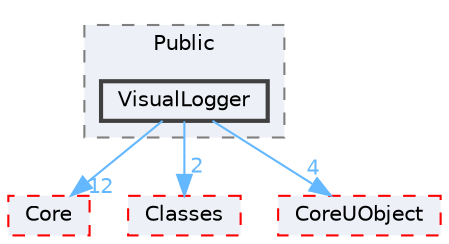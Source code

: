 digraph "VisualLogger"
{
 // INTERACTIVE_SVG=YES
 // LATEX_PDF_SIZE
  bgcolor="transparent";
  edge [fontname=Helvetica,fontsize=10,labelfontname=Helvetica,labelfontsize=10];
  node [fontname=Helvetica,fontsize=10,shape=box,height=0.2,width=0.4];
  compound=true
  subgraph clusterdir_1d06a51bfc871a6a1823440d0d72725c {
    graph [ bgcolor="#edf0f7", pencolor="grey50", label="Public", fontname=Helvetica,fontsize=10 style="filled,dashed", URL="dir_1d06a51bfc871a6a1823440d0d72725c.html",tooltip=""]
  dir_7fcdaab7868785384ef57edebf82bcc8 [label="VisualLogger", fillcolor="#edf0f7", color="grey25", style="filled,bold", URL="dir_7fcdaab7868785384ef57edebf82bcc8.html",tooltip=""];
  }
  dir_0e6cddcc9caa1238c7f3774224afaa45 [label="Core", fillcolor="#edf0f7", color="red", style="filled,dashed", URL="dir_0e6cddcc9caa1238c7f3774224afaa45.html",tooltip=""];
  dir_0ed647eebe6ffcaa496d3842b7cec6ce [label="Classes", fillcolor="#edf0f7", color="red", style="filled,dashed", URL="dir_0ed647eebe6ffcaa496d3842b7cec6ce.html",tooltip=""];
  dir_4c499e5e32e2b4479ad7e552df73eeae [label="CoreUObject", fillcolor="#edf0f7", color="red", style="filled,dashed", URL="dir_4c499e5e32e2b4479ad7e552df73eeae.html",tooltip=""];
  dir_7fcdaab7868785384ef57edebf82bcc8->dir_0e6cddcc9caa1238c7f3774224afaa45 [headlabel="12", labeldistance=1.5 headhref="dir_001266_000266.html" href="dir_001266_000266.html" color="steelblue1" fontcolor="steelblue1"];
  dir_7fcdaab7868785384ef57edebf82bcc8->dir_0ed647eebe6ffcaa496d3842b7cec6ce [headlabel="2", labeldistance=1.5 headhref="dir_001266_000193.html" href="dir_001266_000193.html" color="steelblue1" fontcolor="steelblue1"];
  dir_7fcdaab7868785384ef57edebf82bcc8->dir_4c499e5e32e2b4479ad7e552df73eeae [headlabel="4", labeldistance=1.5 headhref="dir_001266_000268.html" href="dir_001266_000268.html" color="steelblue1" fontcolor="steelblue1"];
}
